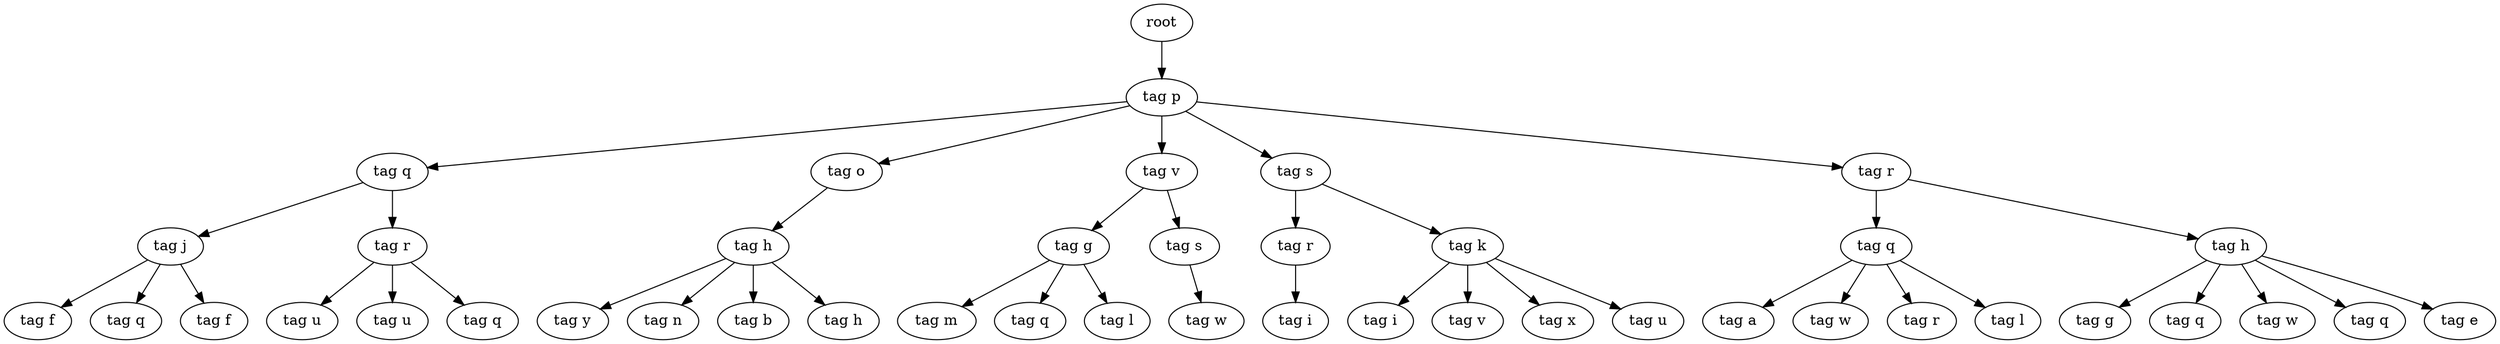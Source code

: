 digraph Tree{
0[label="root"];
0->00
00[label="tag p"];
00->000
000[label="tag q"];
000->0000
0000[label="tag j"];
0000->00000
00000[label="tag f"];
0000->00001
00001[label="tag q"];
0000->00002
00002[label="tag f"];
000->0001
0001[label="tag r"];
0001->00010
00010[label="tag u"];
0001->00011
00011[label="tag u"];
0001->00012
00012[label="tag q"];
00->001
001[label="tag o"];
001->0010
0010[label="tag h"];
0010->00100
00100[label="tag y"];
0010->00101
00101[label="tag n"];
0010->00102
00102[label="tag b"];
0010->00103
00103[label="tag h"];
00->002
002[label="tag v"];
002->0020
0020[label="tag g"];
0020->00200
00200[label="tag m"];
0020->00201
00201[label="tag q"];
0020->00202
00202[label="tag l"];
002->0021
0021[label="tag s"];
0021->00210
00210[label="tag w"];
00->003
003[label="tag s"];
003->0030
0030[label="tag r"];
0030->00300
00300[label="tag i"];
003->0031
0031[label="tag k"];
0031->00310
00310[label="tag i"];
0031->00311
00311[label="tag v"];
0031->00312
00312[label="tag x"];
0031->00313
00313[label="tag u"];
00->004
004[label="tag r"];
004->0040
0040[label="tag q"];
0040->00400
00400[label="tag a"];
0040->00401
00401[label="tag w"];
0040->00402
00402[label="tag r"];
0040->00403
00403[label="tag l"];
004->0041
0041[label="tag h"];
0041->00410
00410[label="tag g"];
0041->00411
00411[label="tag q"];
0041->00412
00412[label="tag w"];
0041->00413
00413[label="tag q"];
0041->00414
00414[label="tag e"];
}
